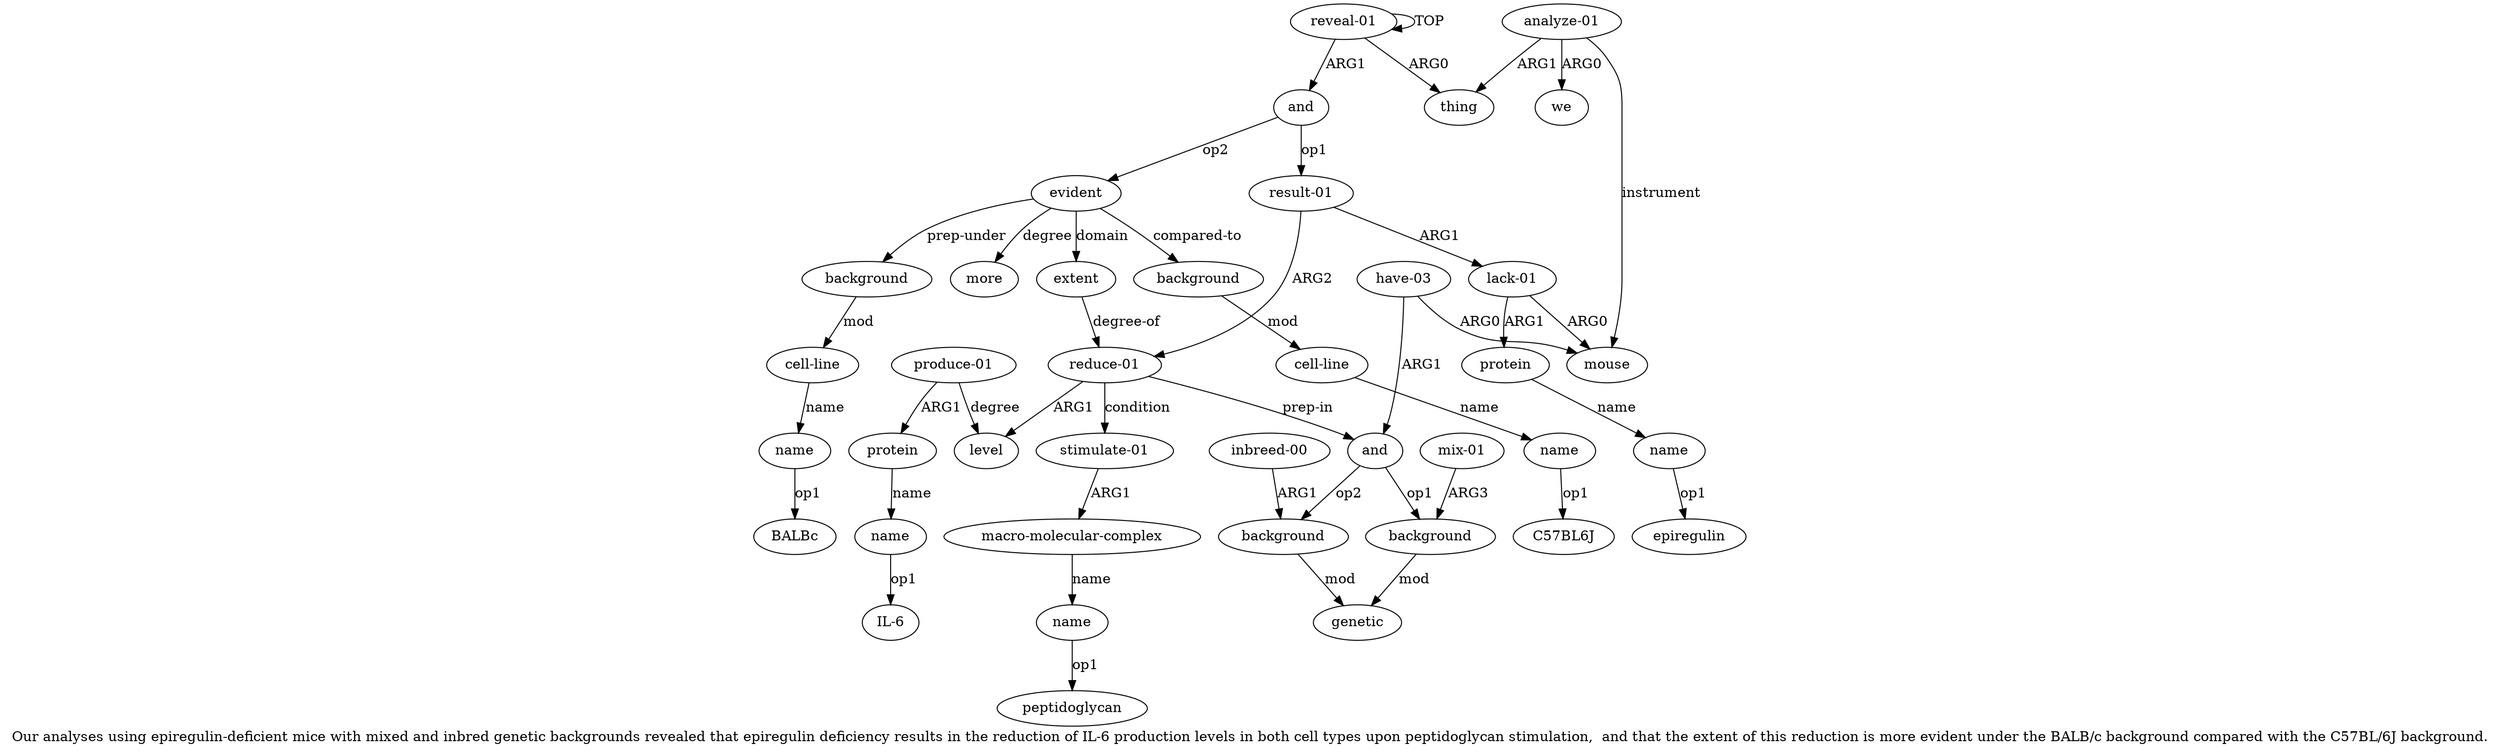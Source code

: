 digraph  {
	graph [label="Our analyses using epiregulin-deficient mice with mixed and inbred genetic backgrounds revealed that epiregulin deficiency results \
in the reduction of IL-6 production levels in both cell types upon peptidoglycan stimulation,  and that the extent of this reduction \
is more evident under the BALB/c background compared with the C57BL/6J background."];
	node [label="\N"];
	a20	 [color=black,
		gold_ind=20,
		gold_label=protein,
		label=protein,
		test_ind=20,
		test_label=protein];
	a21	 [color=black,
		gold_ind=21,
		gold_label=name,
		label=name,
		test_ind=21,
		test_label=name];
	a20 -> a21 [key=0,
	color=black,
	gold_label=name,
	label=name,
	test_label=name];
"a21 IL-6" [color=black,
	gold_ind=-1,
	gold_label="IL-6",
	label="IL-6",
	test_ind=-1,
	test_label="IL-6"];
a21 -> "a21 IL-6" [key=0,
color=black,
gold_label=op1,
label=op1,
test_label=op1];
a22 [color=black,
gold_ind=22,
gold_label="stimulate-01",
label="stimulate-01",
test_ind=22,
test_label="stimulate-01"];
a23 [color=black,
gold_ind=23,
gold_label="macro-molecular-complex",
label="macro-molecular-complex",
test_ind=23,
test_label="macro-molecular-complex"];
a22 -> a23 [key=0,
color=black,
gold_label=ARG1,
label=ARG1,
test_label=ARG1];
a24 [color=black,
gold_ind=24,
gold_label=name,
label=name,
test_ind=24,
test_label=name];
a23 -> a24 [key=0,
color=black,
gold_label=name,
label=name,
test_label=name];
"a24 peptidoglycan" [color=black,
gold_ind=-1,
gold_label=peptidoglycan,
label=peptidoglycan,
test_ind=-1,
test_label=peptidoglycan];
a24 -> "a24 peptidoglycan" [key=0,
color=black,
gold_label=op1,
label=op1,
test_label=op1];
a25 [color=black,
gold_ind=25,
gold_label=evident,
label=evident,
test_ind=25,
test_label=evident];
a26 [color=black,
gold_ind=26,
gold_label=extent,
label=extent,
test_ind=26,
test_label=extent];
a25 -> a26 [key=0,
color=black,
gold_label=domain,
label=domain,
test_label=domain];
a27 [color=black,
gold_ind=27,
gold_label=more,
label=more,
test_ind=27,
test_label=more];
a25 -> a27 [key=0,
color=black,
gold_label=degree,
label=degree,
test_label=degree];
a28 [color=black,
gold_ind=28,
gold_label=background,
label=background,
test_ind=28,
test_label=background];
a25 -> a28 [key=0,
color=black,
gold_label="prep-under",
label="prep-under",
test_label="prep-under"];
a31 [color=black,
gold_ind=31,
gold_label=background,
label=background,
test_ind=31,
test_label=background];
a25 -> a31 [key=0,
color=black,
gold_label="compared-to",
label="compared-to",
test_label="compared-to"];
a17 [color=black,
gold_ind=17,
gold_label="reduce-01",
label="reduce-01",
test_ind=17,
test_label="reduce-01"];
a26 -> a17 [key=0,
color=black,
gold_label="degree-of",
label="degree-of",
test_label="degree-of"];
a29 [color=black,
gold_ind=29,
gold_label="cell-line",
label="cell-line",
test_ind=29,
test_label="cell-line"];
a28 -> a29 [key=0,
color=black,
gold_label=mod,
label=mod,
test_label=mod];
a30 [color=black,
gold_ind=30,
gold_label=name,
label=name,
test_ind=30,
test_label=name];
a29 -> a30 [key=0,
color=black,
gold_label=name,
label=name,
test_label=name];
a32 [color=black,
gold_ind=32,
gold_label="cell-line",
label="cell-line",
test_ind=32,
test_label="cell-line"];
a31 -> a32 [key=0,
color=black,
gold_label=mod,
label=mod,
test_label=mod];
"a30 BALBc" [color=black,
gold_ind=-1,
gold_label=BALBc,
label=BALBc,
test_ind=-1,
test_label=BALBc];
a30 -> "a30 BALBc" [key=0,
color=black,
gold_label=op1,
label=op1,
test_label=op1];
"a33 C57BL6J" [color=black,
gold_ind=-1,
gold_label=C57BL6J,
label=C57BL6J,
test_ind=-1,
test_label=C57BL6J];
a33 [color=black,
gold_ind=33,
gold_label=name,
label=name,
test_ind=33,
test_label=name];
a33 -> "a33 C57BL6J" [key=0,
color=black,
gold_label=op1,
label=op1,
test_label=op1];
a32 -> a33 [key=0,
color=black,
gold_label=name,
label=name,
test_label=name];
a15 [color=black,
gold_ind=15,
gold_label=and,
label=and,
test_ind=15,
test_label=and];
a15 -> a25 [key=0,
color=black,
gold_label=op2,
label=op2,
test_label=op2];
a16 [color=black,
gold_ind=16,
gold_label="result-01",
label="result-01",
test_ind=16,
test_label="result-01"];
a15 -> a16 [key=0,
color=black,
gold_label=op1,
label=op1,
test_label=op1];
a14 [color=black,
gold_ind=14,
gold_label="inbreed-00",
label="inbreed-00",
test_ind=14,
test_label="inbreed-00"];
a13 [color=black,
gold_ind=13,
gold_label=background,
label=background,
test_ind=13,
test_label=background];
a14 -> a13 [key=0,
color=black,
gold_label=ARG1,
label=ARG1,
test_label=ARG1];
a17 -> a22 [key=0,
color=black,
gold_label=condition,
label=condition,
test_label=condition];
a18 [color=black,
gold_ind=18,
gold_label=level,
label=level,
test_ind=18,
test_label=level];
a17 -> a18 [key=0,
color=black,
gold_label=ARG1,
label=ARG1,
test_label=ARG1];
a9 [color=black,
gold_ind=9,
gold_label=and,
label=and,
test_ind=9,
test_label=and];
a17 -> a9 [key=0,
color=black,
gold_label="prep-in",
label="prep-in",
test_label="prep-in"];
a16 -> a17 [key=0,
color=black,
gold_label=ARG2,
label=ARG2,
test_label=ARG2];
a5 [color=black,
gold_ind=5,
gold_label="lack-01",
label="lack-01",
test_ind=5,
test_label="lack-01"];
a16 -> a5 [key=0,
color=black,
gold_label=ARG1,
label=ARG1,
test_label=ARG1];
a11 [color=black,
gold_ind=11,
gold_label="mix-01",
label="mix-01",
test_ind=11,
test_label="mix-01"];
a10 [color=black,
gold_ind=10,
gold_label=background,
label=background,
test_ind=10,
test_label=background];
a11 -> a10 [key=0,
color=black,
gold_label=ARG3,
label=ARG3,
test_label=ARG3];
a12 [color=black,
gold_ind=12,
gold_label=genetic,
label=genetic,
test_ind=12,
test_label=genetic];
a10 -> a12 [key=0,
color=black,
gold_label=mod,
label=mod,
test_label=mod];
a13 -> a12 [key=0,
color=black,
gold_label=mod,
label=mod,
test_label=mod];
a19 [color=black,
gold_ind=19,
gold_label="produce-01",
label="produce-01",
test_ind=19,
test_label="produce-01"];
a19 -> a20 [key=0,
color=black,
gold_label=ARG1,
label=ARG1,
test_label=ARG1];
a19 -> a18 [key=0,
color=black,
gold_label=degree,
label=degree,
test_label=degree];
a1 [color=black,
gold_ind=1,
gold_label=thing,
label=thing,
test_ind=1,
test_label=thing];
a0 [color=black,
gold_ind=0,
gold_label="reveal-01",
label="reveal-01",
test_ind=0,
test_label="reveal-01"];
a0 -> a15 [key=0,
color=black,
gold_label=ARG1,
label=ARG1,
test_label=ARG1];
a0 -> a1 [key=0,
color=black,
gold_label=ARG0,
label=ARG0,
test_label=ARG0];
a0 -> a0 [key=0,
color=black,
gold_label=TOP,
label=TOP,
test_label=TOP];
a3 [color=black,
gold_ind=3,
gold_label=we,
label=we,
test_ind=3,
test_label=we];
a2 [color=black,
gold_ind=2,
gold_label="analyze-01",
label="analyze-01",
test_ind=2,
test_label="analyze-01"];
a2 -> a1 [key=0,
color=black,
gold_label=ARG1,
label=ARG1,
test_label=ARG1];
a2 -> a3 [key=0,
color=black,
gold_label=ARG0,
label=ARG0,
test_label=ARG0];
a4 [color=black,
gold_ind=4,
gold_label=mouse,
label=mouse,
test_ind=4,
test_label=mouse];
a2 -> a4 [key=0,
color=black,
gold_label=instrument,
label=instrument,
test_label=instrument];
a5 -> a4 [key=0,
color=black,
gold_label=ARG0,
label=ARG0,
test_label=ARG0];
a6 [color=black,
gold_ind=6,
gold_label=protein,
label=protein,
test_ind=6,
test_label=protein];
a5 -> a6 [key=0,
color=black,
gold_label=ARG1,
label=ARG1,
test_label=ARG1];
a7 [color=black,
gold_ind=7,
gold_label=name,
label=name,
test_ind=7,
test_label=name];
"a7 epiregulin" [color=black,
gold_ind=-1,
gold_label=epiregulin,
label=epiregulin,
test_ind=-1,
test_label=epiregulin];
a7 -> "a7 epiregulin" [key=0,
color=black,
gold_label=op1,
label=op1,
test_label=op1];
a6 -> a7 [key=0,
color=black,
gold_label=name,
label=name,
test_label=name];
a9 -> a10 [key=0,
color=black,
gold_label=op1,
label=op1,
test_label=op1];
a9 -> a13 [key=0,
color=black,
gold_label=op2,
label=op2,
test_label=op2];
a8 [color=black,
gold_ind=8,
gold_label="have-03",
label="have-03",
test_ind=8,
test_label="have-03"];
a8 -> a4 [key=0,
color=black,
gold_label=ARG0,
label=ARG0,
test_label=ARG0];
a8 -> a9 [key=0,
color=black,
gold_label=ARG1,
label=ARG1,
test_label=ARG1];
}

